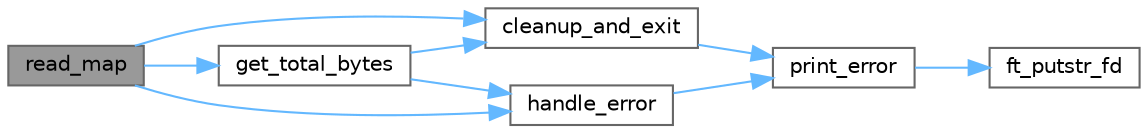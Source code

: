 digraph "read_map"
{
 // LATEX_PDF_SIZE
  bgcolor="transparent";
  edge [fontname=Helvetica,fontsize=10,labelfontname=Helvetica,labelfontsize=10];
  node [fontname=Helvetica,fontsize=10,shape=box,height=0.2,width=0.4];
  rankdir="LR";
  Node1 [label="read_map",height=0.2,width=0.4,color="gray40", fillcolor="grey60", style="filled", fontcolor="black",tooltip="Reads the contents of the file with the given name into a dynamically allocated buffer."];
  Node1 -> Node2 [color="steelblue1",style="solid"];
  Node2 [label="cleanup_and_exit",height=0.2,width=0.4,color="grey40", fillcolor="white", style="filled",URL="$read__map_8c.html#aabc8b9c956e025066b300e71e80f2590",tooltip="Frees any allocated memory and exits the program with the given error number."];
  Node2 -> Node3 [color="steelblue1",style="solid"];
  Node3 [label="print_error",height=0.2,width=0.4,color="grey40", fillcolor="white", style="filled",URL="$read__map_8c.html#af5c60b16fc036394aa182bd09cc16e5d",tooltip="Prints an error message to the standard error output."];
  Node3 -> Node4 [color="steelblue1",style="solid"];
  Node4 [label="ft_putstr_fd",height=0.2,width=0.4,color="grey40", fillcolor="white", style="filled",URL="$ft__putstring__fd_8c.html#acefce9ac519f8f8b7d3fde33dbafe469",tooltip=" "];
  Node1 -> Node5 [color="steelblue1",style="solid"];
  Node5 [label="get_total_bytes",height=0.2,width=0.4,color="grey40", fillcolor="white", style="filled",URL="$read__map_8c.html#a973f5273453bacdf37c27ef24bdd540d",tooltip="Returns the total number of bytes in the file with the given filename."];
  Node5 -> Node2 [color="steelblue1",style="solid"];
  Node5 -> Node6 [color="steelblue1",style="solid"];
  Node6 [label="handle_error",height=0.2,width=0.4,color="grey40", fillcolor="white", style="filled",URL="$read__map_8c.html#af11ad10198633d526882d9ebabf21042",tooltip="Handles the given error number, prints an error message to the standard error output,..."];
  Node6 -> Node3 [color="steelblue1",style="solid"];
  Node1 -> Node6 [color="steelblue1",style="solid"];
}
